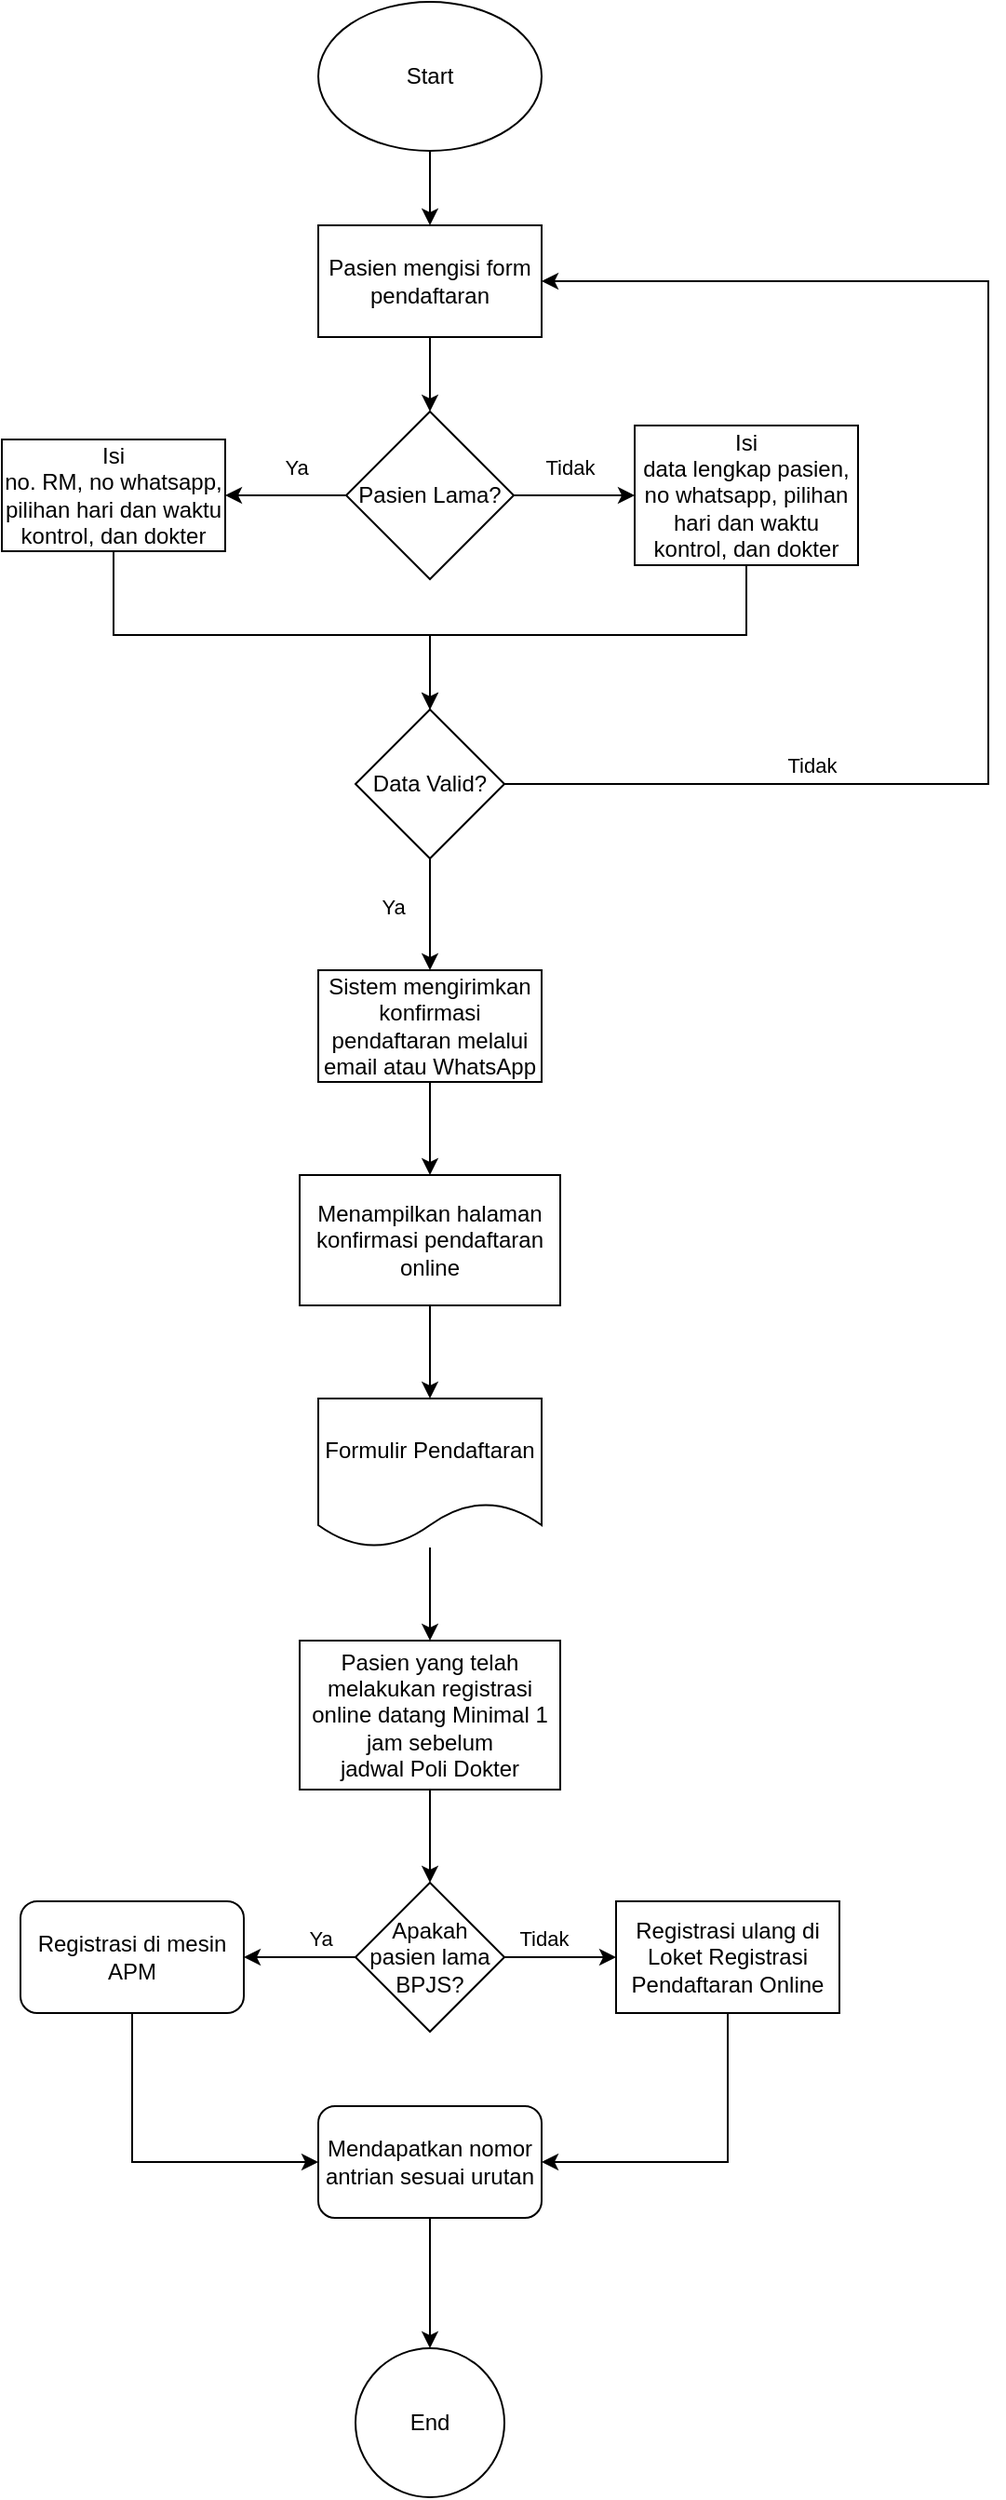 <mxfile version="25.0.3">
  <diagram id="C5RBs43oDa-KdzZeNtuy" name="Page-1">
    <mxGraphModel dx="2100" dy="1044" grid="1" gridSize="10" guides="1" tooltips="1" connect="1" arrows="1" fold="1" page="1" pageScale="1" pageWidth="827" pageHeight="1169" math="0" shadow="0">
      <root>
        <mxCell id="WIyWlLk6GJQsqaUBKTNV-0" />
        <mxCell id="WIyWlLk6GJQsqaUBKTNV-1" parent="WIyWlLk6GJQsqaUBKTNV-0" />
        <mxCell id="HKzFtvgX0AT5v7i42USA-2" value="" style="edgeStyle=orthogonalEdgeStyle;rounded=0;orthogonalLoop=1;jettySize=auto;html=1;" edge="1" parent="WIyWlLk6GJQsqaUBKTNV-1" source="HKzFtvgX0AT5v7i42USA-0">
          <mxGeometry relative="1" as="geometry">
            <mxPoint x="390" y="170" as="targetPoint" />
          </mxGeometry>
        </mxCell>
        <mxCell id="HKzFtvgX0AT5v7i42USA-0" value="Start" style="ellipse;whiteSpace=wrap;html=1;" vertex="1" parent="WIyWlLk6GJQsqaUBKTNV-1">
          <mxGeometry x="330" y="50" width="120" height="80" as="geometry" />
        </mxCell>
        <mxCell id="HKzFtvgX0AT5v7i42USA-6" value="" style="edgeStyle=orthogonalEdgeStyle;rounded=0;orthogonalLoop=1;jettySize=auto;html=1;" edge="1" parent="WIyWlLk6GJQsqaUBKTNV-1" source="HKzFtvgX0AT5v7i42USA-3" target="HKzFtvgX0AT5v7i42USA-5">
          <mxGeometry relative="1" as="geometry" />
        </mxCell>
        <mxCell id="HKzFtvgX0AT5v7i42USA-3" value="Pasien mengisi form pendaftaran" style="whiteSpace=wrap;html=1;" vertex="1" parent="WIyWlLk6GJQsqaUBKTNV-1">
          <mxGeometry x="330" y="170" width="120" height="60" as="geometry" />
        </mxCell>
        <mxCell id="HKzFtvgX0AT5v7i42USA-8" value="" style="edgeStyle=orthogonalEdgeStyle;rounded=0;orthogonalLoop=1;jettySize=auto;html=1;" edge="1" parent="WIyWlLk6GJQsqaUBKTNV-1" source="HKzFtvgX0AT5v7i42USA-5" target="HKzFtvgX0AT5v7i42USA-7">
          <mxGeometry relative="1" as="geometry" />
        </mxCell>
        <mxCell id="HKzFtvgX0AT5v7i42USA-9" value="Ya" style="edgeLabel;html=1;align=center;verticalAlign=middle;resizable=0;points=[];" vertex="1" connectable="0" parent="HKzFtvgX0AT5v7i42USA-8">
          <mxGeometry x="-0.163" y="-3" relative="1" as="geometry">
            <mxPoint y="-12" as="offset" />
          </mxGeometry>
        </mxCell>
        <mxCell id="HKzFtvgX0AT5v7i42USA-11" value="" style="edgeStyle=orthogonalEdgeStyle;rounded=0;orthogonalLoop=1;jettySize=auto;html=1;" edge="1" parent="WIyWlLk6GJQsqaUBKTNV-1" source="HKzFtvgX0AT5v7i42USA-5" target="HKzFtvgX0AT5v7i42USA-10">
          <mxGeometry relative="1" as="geometry" />
        </mxCell>
        <mxCell id="HKzFtvgX0AT5v7i42USA-12" value="Tidak" style="edgeLabel;html=1;align=center;verticalAlign=middle;resizable=0;points=[];" vertex="1" connectable="0" parent="HKzFtvgX0AT5v7i42USA-11">
          <mxGeometry x="-0.083" y="-3" relative="1" as="geometry">
            <mxPoint y="-18" as="offset" />
          </mxGeometry>
        </mxCell>
        <mxCell id="HKzFtvgX0AT5v7i42USA-5" value="Pasien Lama?" style="rhombus;whiteSpace=wrap;html=1;" vertex="1" parent="WIyWlLk6GJQsqaUBKTNV-1">
          <mxGeometry x="345" y="270" width="90" height="90" as="geometry" />
        </mxCell>
        <mxCell id="HKzFtvgX0AT5v7i42USA-14" value="" style="edgeStyle=orthogonalEdgeStyle;rounded=0;orthogonalLoop=1;jettySize=auto;html=1;entryX=0.5;entryY=0;entryDx=0;entryDy=0;" edge="1" parent="WIyWlLk6GJQsqaUBKTNV-1" source="HKzFtvgX0AT5v7i42USA-7" target="HKzFtvgX0AT5v7i42USA-13">
          <mxGeometry relative="1" as="geometry">
            <Array as="points">
              <mxPoint x="220" y="390" />
              <mxPoint x="390" y="390" />
            </Array>
          </mxGeometry>
        </mxCell>
        <mxCell id="HKzFtvgX0AT5v7i42USA-7" value="Isi&lt;br/&gt;no. RM, no whatsapp, pilihan hari dan waktu kontrol, dan dokter" style="whiteSpace=wrap;html=1;" vertex="1" parent="WIyWlLk6GJQsqaUBKTNV-1">
          <mxGeometry x="160" y="285" width="120" height="60" as="geometry" />
        </mxCell>
        <mxCell id="HKzFtvgX0AT5v7i42USA-15" style="edgeStyle=orthogonalEdgeStyle;rounded=0;orthogonalLoop=1;jettySize=auto;html=1;entryX=0.5;entryY=0;entryDx=0;entryDy=0;" edge="1" parent="WIyWlLk6GJQsqaUBKTNV-1" source="HKzFtvgX0AT5v7i42USA-10" target="HKzFtvgX0AT5v7i42USA-13">
          <mxGeometry relative="1" as="geometry">
            <Array as="points">
              <mxPoint x="560" y="390" />
              <mxPoint x="390" y="390" />
            </Array>
          </mxGeometry>
        </mxCell>
        <mxCell id="HKzFtvgX0AT5v7i42USA-10" value="Isi&lt;br/&gt;data lengkap pasien, no whatsapp, pilihan hari dan waktu kontrol, dan dokter" style="whiteSpace=wrap;html=1;" vertex="1" parent="WIyWlLk6GJQsqaUBKTNV-1">
          <mxGeometry x="500" y="277.5" width="120" height="75" as="geometry" />
        </mxCell>
        <mxCell id="HKzFtvgX0AT5v7i42USA-17" value="" style="edgeStyle=orthogonalEdgeStyle;rounded=0;orthogonalLoop=1;jettySize=auto;html=1;" edge="1" parent="WIyWlLk6GJQsqaUBKTNV-1" source="HKzFtvgX0AT5v7i42USA-13" target="HKzFtvgX0AT5v7i42USA-16">
          <mxGeometry relative="1" as="geometry" />
        </mxCell>
        <mxCell id="HKzFtvgX0AT5v7i42USA-18" value="Ya" style="edgeLabel;html=1;align=center;verticalAlign=middle;resizable=0;points=[];" vertex="1" connectable="0" parent="HKzFtvgX0AT5v7i42USA-17">
          <mxGeometry x="-0.129" relative="1" as="geometry">
            <mxPoint x="-20" as="offset" />
          </mxGeometry>
        </mxCell>
        <mxCell id="HKzFtvgX0AT5v7i42USA-19" style="edgeStyle=orthogonalEdgeStyle;rounded=0;orthogonalLoop=1;jettySize=auto;html=1;entryX=1;entryY=0.5;entryDx=0;entryDy=0;" edge="1" parent="WIyWlLk6GJQsqaUBKTNV-1" source="HKzFtvgX0AT5v7i42USA-13" target="HKzFtvgX0AT5v7i42USA-3">
          <mxGeometry relative="1" as="geometry">
            <mxPoint x="710" y="200" as="targetPoint" />
            <Array as="points">
              <mxPoint x="690" y="470" />
              <mxPoint x="690" y="200" />
            </Array>
          </mxGeometry>
        </mxCell>
        <mxCell id="HKzFtvgX0AT5v7i42USA-20" value="Tidak" style="edgeLabel;html=1;align=center;verticalAlign=middle;resizable=0;points=[];" vertex="1" connectable="0" parent="HKzFtvgX0AT5v7i42USA-19">
          <mxGeometry x="-0.573" y="-2" relative="1" as="geometry">
            <mxPoint y="-12" as="offset" />
          </mxGeometry>
        </mxCell>
        <mxCell id="HKzFtvgX0AT5v7i42USA-13" value="Data Valid?" style="rhombus;whiteSpace=wrap;html=1;" vertex="1" parent="WIyWlLk6GJQsqaUBKTNV-1">
          <mxGeometry x="350" y="430" width="80" height="80" as="geometry" />
        </mxCell>
        <mxCell id="HKzFtvgX0AT5v7i42USA-22" value="" style="edgeStyle=orthogonalEdgeStyle;rounded=0;orthogonalLoop=1;jettySize=auto;html=1;" edge="1" parent="WIyWlLk6GJQsqaUBKTNV-1" source="HKzFtvgX0AT5v7i42USA-16" target="HKzFtvgX0AT5v7i42USA-21">
          <mxGeometry relative="1" as="geometry" />
        </mxCell>
        <mxCell id="HKzFtvgX0AT5v7i42USA-16" value="Sistem mengirimkan konfirmasi pendaftaran melalui email atau WhatsApp" style="whiteSpace=wrap;html=1;" vertex="1" parent="WIyWlLk6GJQsqaUBKTNV-1">
          <mxGeometry x="330" y="570" width="120" height="60" as="geometry" />
        </mxCell>
        <mxCell id="HKzFtvgX0AT5v7i42USA-25" value="" style="edgeStyle=orthogonalEdgeStyle;rounded=0;orthogonalLoop=1;jettySize=auto;html=1;" edge="1" parent="WIyWlLk6GJQsqaUBKTNV-1" source="HKzFtvgX0AT5v7i42USA-21" target="HKzFtvgX0AT5v7i42USA-24">
          <mxGeometry relative="1" as="geometry" />
        </mxCell>
        <mxCell id="HKzFtvgX0AT5v7i42USA-21" value="Menampilkan halaman konfirmasi pendaftaran online" style="whiteSpace=wrap;html=1;" vertex="1" parent="WIyWlLk6GJQsqaUBKTNV-1">
          <mxGeometry x="320" y="680" width="140" height="70" as="geometry" />
        </mxCell>
        <mxCell id="HKzFtvgX0AT5v7i42USA-40" value="" style="edgeStyle=orthogonalEdgeStyle;rounded=0;orthogonalLoop=1;jettySize=auto;html=1;" edge="1" parent="WIyWlLk6GJQsqaUBKTNV-1" source="HKzFtvgX0AT5v7i42USA-24" target="HKzFtvgX0AT5v7i42USA-39">
          <mxGeometry relative="1" as="geometry" />
        </mxCell>
        <mxCell id="HKzFtvgX0AT5v7i42USA-24" value="Formulir Pendaftaran" style="shape=document;whiteSpace=wrap;html=1;boundedLbl=1;" vertex="1" parent="WIyWlLk6GJQsqaUBKTNV-1">
          <mxGeometry x="330" y="800" width="120" height="80" as="geometry" />
        </mxCell>
        <mxCell id="HKzFtvgX0AT5v7i42USA-29" value="" style="edgeStyle=orthogonalEdgeStyle;rounded=0;orthogonalLoop=1;jettySize=auto;html=1;" edge="1" parent="WIyWlLk6GJQsqaUBKTNV-1" source="HKzFtvgX0AT5v7i42USA-26" target="HKzFtvgX0AT5v7i42USA-28">
          <mxGeometry relative="1" as="geometry" />
        </mxCell>
        <mxCell id="HKzFtvgX0AT5v7i42USA-32" value="Ya" style="edgeLabel;html=1;align=center;verticalAlign=middle;resizable=0;points=[];" vertex="1" connectable="0" parent="HKzFtvgX0AT5v7i42USA-29">
          <mxGeometry x="-0.286" y="1" relative="1" as="geometry">
            <mxPoint x="2" y="-11" as="offset" />
          </mxGeometry>
        </mxCell>
        <mxCell id="HKzFtvgX0AT5v7i42USA-31" value="" style="edgeStyle=orthogonalEdgeStyle;rounded=0;orthogonalLoop=1;jettySize=auto;html=1;" edge="1" parent="WIyWlLk6GJQsqaUBKTNV-1" source="HKzFtvgX0AT5v7i42USA-26" target="HKzFtvgX0AT5v7i42USA-30">
          <mxGeometry relative="1" as="geometry" />
        </mxCell>
        <mxCell id="HKzFtvgX0AT5v7i42USA-33" value="Tidak" style="edgeLabel;html=1;align=center;verticalAlign=middle;resizable=0;points=[];" vertex="1" connectable="0" parent="HKzFtvgX0AT5v7i42USA-31">
          <mxGeometry x="-0.211" y="3" relative="1" as="geometry">
            <mxPoint x="-3" y="-7" as="offset" />
          </mxGeometry>
        </mxCell>
        <mxCell id="HKzFtvgX0AT5v7i42USA-26" value="Apakah pasien lama BPJS?" style="rhombus;whiteSpace=wrap;html=1;" vertex="1" parent="WIyWlLk6GJQsqaUBKTNV-1">
          <mxGeometry x="350" y="1060" width="80" height="80" as="geometry" />
        </mxCell>
        <mxCell id="HKzFtvgX0AT5v7i42USA-35" value="" style="edgeStyle=orthogonalEdgeStyle;rounded=0;orthogonalLoop=1;jettySize=auto;html=1;" edge="1" parent="WIyWlLk6GJQsqaUBKTNV-1" source="HKzFtvgX0AT5v7i42USA-28" target="HKzFtvgX0AT5v7i42USA-34">
          <mxGeometry relative="1" as="geometry">
            <Array as="points">
              <mxPoint x="230" y="1210" />
            </Array>
          </mxGeometry>
        </mxCell>
        <mxCell id="HKzFtvgX0AT5v7i42USA-28" value="Registrasi di mesin APM" style="rounded=1;whiteSpace=wrap;html=1;" vertex="1" parent="WIyWlLk6GJQsqaUBKTNV-1">
          <mxGeometry x="170" y="1070" width="120" height="60" as="geometry" />
        </mxCell>
        <mxCell id="HKzFtvgX0AT5v7i42USA-36" style="edgeStyle=orthogonalEdgeStyle;rounded=0;orthogonalLoop=1;jettySize=auto;html=1;entryX=1;entryY=0.5;entryDx=0;entryDy=0;" edge="1" parent="WIyWlLk6GJQsqaUBKTNV-1" source="HKzFtvgX0AT5v7i42USA-30" target="HKzFtvgX0AT5v7i42USA-34">
          <mxGeometry relative="1" as="geometry">
            <Array as="points">
              <mxPoint x="550" y="1210" />
            </Array>
          </mxGeometry>
        </mxCell>
        <mxCell id="HKzFtvgX0AT5v7i42USA-30" value="Registrasi ulang di Loket Registrasi Pendaftaran Online" style="whiteSpace=wrap;html=1;" vertex="1" parent="WIyWlLk6GJQsqaUBKTNV-1">
          <mxGeometry x="490" y="1070" width="120" height="60" as="geometry" />
        </mxCell>
        <mxCell id="HKzFtvgX0AT5v7i42USA-44" value="" style="edgeStyle=orthogonalEdgeStyle;rounded=0;orthogonalLoop=1;jettySize=auto;html=1;" edge="1" parent="WIyWlLk6GJQsqaUBKTNV-1" source="HKzFtvgX0AT5v7i42USA-34" target="HKzFtvgX0AT5v7i42USA-43">
          <mxGeometry relative="1" as="geometry" />
        </mxCell>
        <mxCell id="HKzFtvgX0AT5v7i42USA-34" value="Mendapatkan nomor antrian sesuai urutan" style="whiteSpace=wrap;html=1;rounded=1;" vertex="1" parent="WIyWlLk6GJQsqaUBKTNV-1">
          <mxGeometry x="330" y="1180" width="120" height="60" as="geometry" />
        </mxCell>
        <mxCell id="HKzFtvgX0AT5v7i42USA-42" style="edgeStyle=orthogonalEdgeStyle;rounded=0;orthogonalLoop=1;jettySize=auto;html=1;entryX=0.5;entryY=0;entryDx=0;entryDy=0;" edge="1" parent="WIyWlLk6GJQsqaUBKTNV-1" source="HKzFtvgX0AT5v7i42USA-39" target="HKzFtvgX0AT5v7i42USA-26">
          <mxGeometry relative="1" as="geometry" />
        </mxCell>
        <mxCell id="HKzFtvgX0AT5v7i42USA-39" value="&lt;div&gt;Pasien yang telah melakukan registrasi online&amp;nbsp;&lt;span style=&quot;background-color: initial;&quot;&gt;datang Minimal 1 jam sebelum&lt;/span&gt;&lt;/div&gt;&lt;div&gt;jadwal Poli Dokter&lt;/div&gt;" style="whiteSpace=wrap;html=1;" vertex="1" parent="WIyWlLk6GJQsqaUBKTNV-1">
          <mxGeometry x="320" y="930" width="140" height="80" as="geometry" />
        </mxCell>
        <mxCell id="HKzFtvgX0AT5v7i42USA-43" value="End" style="ellipse;whiteSpace=wrap;html=1;rounded=1;" vertex="1" parent="WIyWlLk6GJQsqaUBKTNV-1">
          <mxGeometry x="350" y="1310" width="80" height="80" as="geometry" />
        </mxCell>
      </root>
    </mxGraphModel>
  </diagram>
</mxfile>

